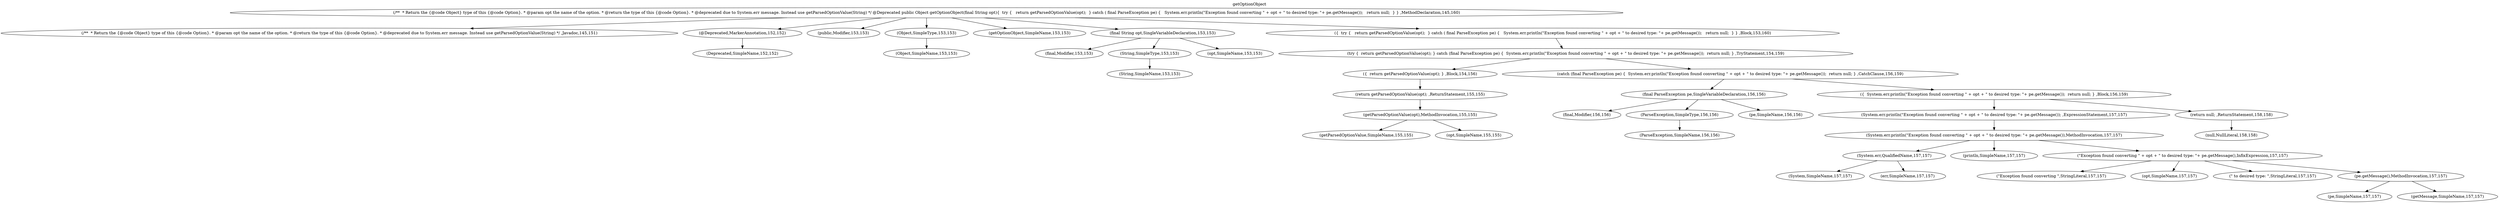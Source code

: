 digraph "DirectedGraph" {
graph [label = "getOptionObject", labelloc=t, concentrate = true];
"1462044018" [ label="(/**  * Return the {@code Object} type of this {@code Option}. * @param opt the name of the option. * @return the type of this {@code Option}. * @deprecated due to System.err message. Instead use getParsedOptionValue(String) */ @Deprecated public Object getOptionObject(final String opt){  try {   return getParsedOptionValue(opt);  } catch ( final ParseException pe) {   System.err.println(\"Exception found converting \" + opt + \" to desired type: \"+ pe.getMessage());   return null;  } } ,MethodDeclaration,145,160)" type=31 startLineNumber=145 endLineNumber=160 ]
"1443435931" [ label="(/**  * Return the {@code Object} type of this {@code Option}. * @param opt the name of the option. * @return the type of this {@code Option}. * @deprecated due to System.err message. Instead use getParsedOptionValue(String) */ ,Javadoc,145,151)" type=29 startLineNumber=145 endLineNumber=151 ]
"555273695" [ label="(@Deprecated,MarkerAnnotation,152,152)" type=78 startLineNumber=152 endLineNumber=152 ]
"396883763" [ label="(Deprecated,SimpleName,152,152)" type=42 startLineNumber=152 endLineNumber=152 ]
"1750498848" [ label="(public,Modifier,153,153)" type=83 startLineNumber=153 endLineNumber=153 ]
"1995250556" [ label="(Object,SimpleType,153,153)" type=43 startLineNumber=153 endLineNumber=153 ]
"301749835" [ label="(Object,SimpleName,153,153)" type=42 startLineNumber=153 endLineNumber=153 ]
"961160488" [ label="(getOptionObject,SimpleName,153,153)" type=42 startLineNumber=153 endLineNumber=153 ]
"1647766367" [ label="(final String opt,SingleVariableDeclaration,153,153)" type=44 startLineNumber=153 endLineNumber=153 ]
"2082351774" [ label="(final,Modifier,153,153)" type=83 startLineNumber=153 endLineNumber=153 ]
"262366552" [ label="(String,SimpleType,153,153)" type=43 startLineNumber=153 endLineNumber=153 ]
"1730704097" [ label="(String,SimpleName,153,153)" type=42 startLineNumber=153 endLineNumber=153 ]
"848363848" [ label="(opt,SimpleName,153,153)" type=42 startLineNumber=153 endLineNumber=153 ]
"1062635358" [ label="({  try {   return getParsedOptionValue(opt);  } catch ( final ParseException pe) {   System.err.println(\"Exception found converting \" + opt + \" to desired type: \"+ pe.getMessage());   return null;  } } ,Block,153,160)" type=8 startLineNumber=153 endLineNumber=160 ]
"726379593" [ label="(try {  return getParsedOptionValue(opt); } catch (final ParseException pe) {  System.err.println(\"Exception found converting \" + opt + \" to desired type: \"+ pe.getMessage());  return null; } ,TryStatement,154,159)" type=54 startLineNumber=154 endLineNumber=159 ]
"265321659" [ label="({  return getParsedOptionValue(opt); } ,Block,154,156)" type=8 startLineNumber=154 endLineNumber=156 ]
"896644936" [ label="(return getParsedOptionValue(opt); ,ReturnStatement,155,155)" type=41 startLineNumber=155 endLineNumber=155 ]
"1050065615" [ label="(getParsedOptionValue(opt),MethodInvocation,155,155)" type=32 startLineNumber=155 endLineNumber=155 ]
"1212772528" [ label="(getParsedOptionValue,SimpleName,155,155)" type=42 startLineNumber=155 endLineNumber=155 ]
"1148254374" [ label="(opt,SimpleName,155,155)" type=42 startLineNumber=155 endLineNumber=155 ]
"2089016471" [ label="(catch (final ParseException pe) {  System.err.println(\"Exception found converting \" + opt + \" to desired type: \"+ pe.getMessage());  return null; } ,CatchClause,156,159)" type=12 startLineNumber=156 endLineNumber=159 ]
"2001223946" [ label="(final ParseException pe,SingleVariableDeclaration,156,156)" type=44 startLineNumber=156 endLineNumber=156 ]
"1946645411" [ label="(final,Modifier,156,156)" type=83 startLineNumber=156 endLineNumber=156 ]
"938545229" [ label="(ParseException,SimpleType,156,156)" type=43 startLineNumber=156 endLineNumber=156 ]
"1433666880" [ label="(ParseException,SimpleName,156,156)" type=42 startLineNumber=156 endLineNumber=156 ]
"1610702581" [ label="(pe,SimpleName,156,156)" type=42 startLineNumber=156 endLineNumber=156 ]
"794075965" [ label="({  System.err.println(\"Exception found converting \" + opt + \" to desired type: \"+ pe.getMessage());  return null; } ,Block,156,159)" type=8 startLineNumber=156 endLineNumber=159 ]
"270056930" [ label="(System.err.println(\"Exception found converting \" + opt + \" to desired type: \"+ pe.getMessage()); ,ExpressionStatement,157,157)" type=21 startLineNumber=157 endLineNumber=157 ]
"1706292388" [ label="(System.err.println(\"Exception found converting \" + opt + \" to desired type: \"+ pe.getMessage()),MethodInvocation,157,157)" type=32 startLineNumber=157 endLineNumber=157 ]
"254801937" [ label="(System.err,QualifiedName,157,157)" type=40 startLineNumber=157 endLineNumber=157 ]
"90767234" [ label="(System,SimpleName,157,157)" type=42 startLineNumber=157 endLineNumber=157 ]
"1355457888" [ label="(err,SimpleName,157,157)" type=42 startLineNumber=157 endLineNumber=157 ]
"707161353" [ label="(println,SimpleName,157,157)" type=42 startLineNumber=157 endLineNumber=157 ]
"1522132780" [ label="(\"Exception found converting \" + opt + \" to desired type: \"+ pe.getMessage(),InfixExpression,157,157)" type=27 startLineNumber=157 endLineNumber=157 ]
"409962262" [ label="(\"Exception found converting \",StringLiteral,157,157)" type=45 startLineNumber=157 endLineNumber=157 ]
"495702238" [ label="(opt,SimpleName,157,157)" type=42 startLineNumber=157 endLineNumber=157 ]
"73181251" [ label="(\" to desired type: \",StringLiteral,157,157)" type=45 startLineNumber=157 endLineNumber=157 ]
"298430307" [ label="(pe.getMessage(),MethodInvocation,157,157)" type=32 startLineNumber=157 endLineNumber=157 ]
"1970982267" [ label="(pe,SimpleName,157,157)" type=42 startLineNumber=157 endLineNumber=157 ]
"917831210" [ label="(getMessage,SimpleName,157,157)" type=42 startLineNumber=157 endLineNumber=157 ]
"1464555023" [ label="(return null; ,ReturnStatement,158,158)" type=41 startLineNumber=158 endLineNumber=158 ]
"195381554" [ label="(null,NullLiteral,158,158)" type=33 startLineNumber=158 endLineNumber=158 ]
"1462044018" -> "1443435931"
"1462044018" -> "555273695"
"555273695" -> "396883763"
"1462044018" -> "1750498848"
"1462044018" -> "1995250556"
"1995250556" -> "301749835"
"1462044018" -> "961160488"
"1462044018" -> "1647766367"
"1647766367" -> "2082351774"
"1647766367" -> "262366552"
"262366552" -> "1730704097"
"1647766367" -> "848363848"
"1462044018" -> "1062635358"
"1062635358" -> "726379593"
"726379593" -> "265321659"
"265321659" -> "896644936"
"896644936" -> "1050065615"
"1050065615" -> "1212772528"
"1050065615" -> "1148254374"
"726379593" -> "2089016471"
"2089016471" -> "2001223946"
"2001223946" -> "1946645411"
"2001223946" -> "938545229"
"938545229" -> "1433666880"
"2001223946" -> "1610702581"
"2089016471" -> "794075965"
"794075965" -> "270056930"
"270056930" -> "1706292388"
"1706292388" -> "254801937"
"254801937" -> "90767234"
"254801937" -> "1355457888"
"1706292388" -> "707161353"
"1706292388" -> "1522132780"
"1522132780" -> "409962262"
"1522132780" -> "495702238"
"1522132780" -> "73181251"
"1522132780" -> "298430307"
"298430307" -> "1970982267"
"298430307" -> "917831210"
"794075965" -> "1464555023"
"1464555023" -> "195381554"
}
